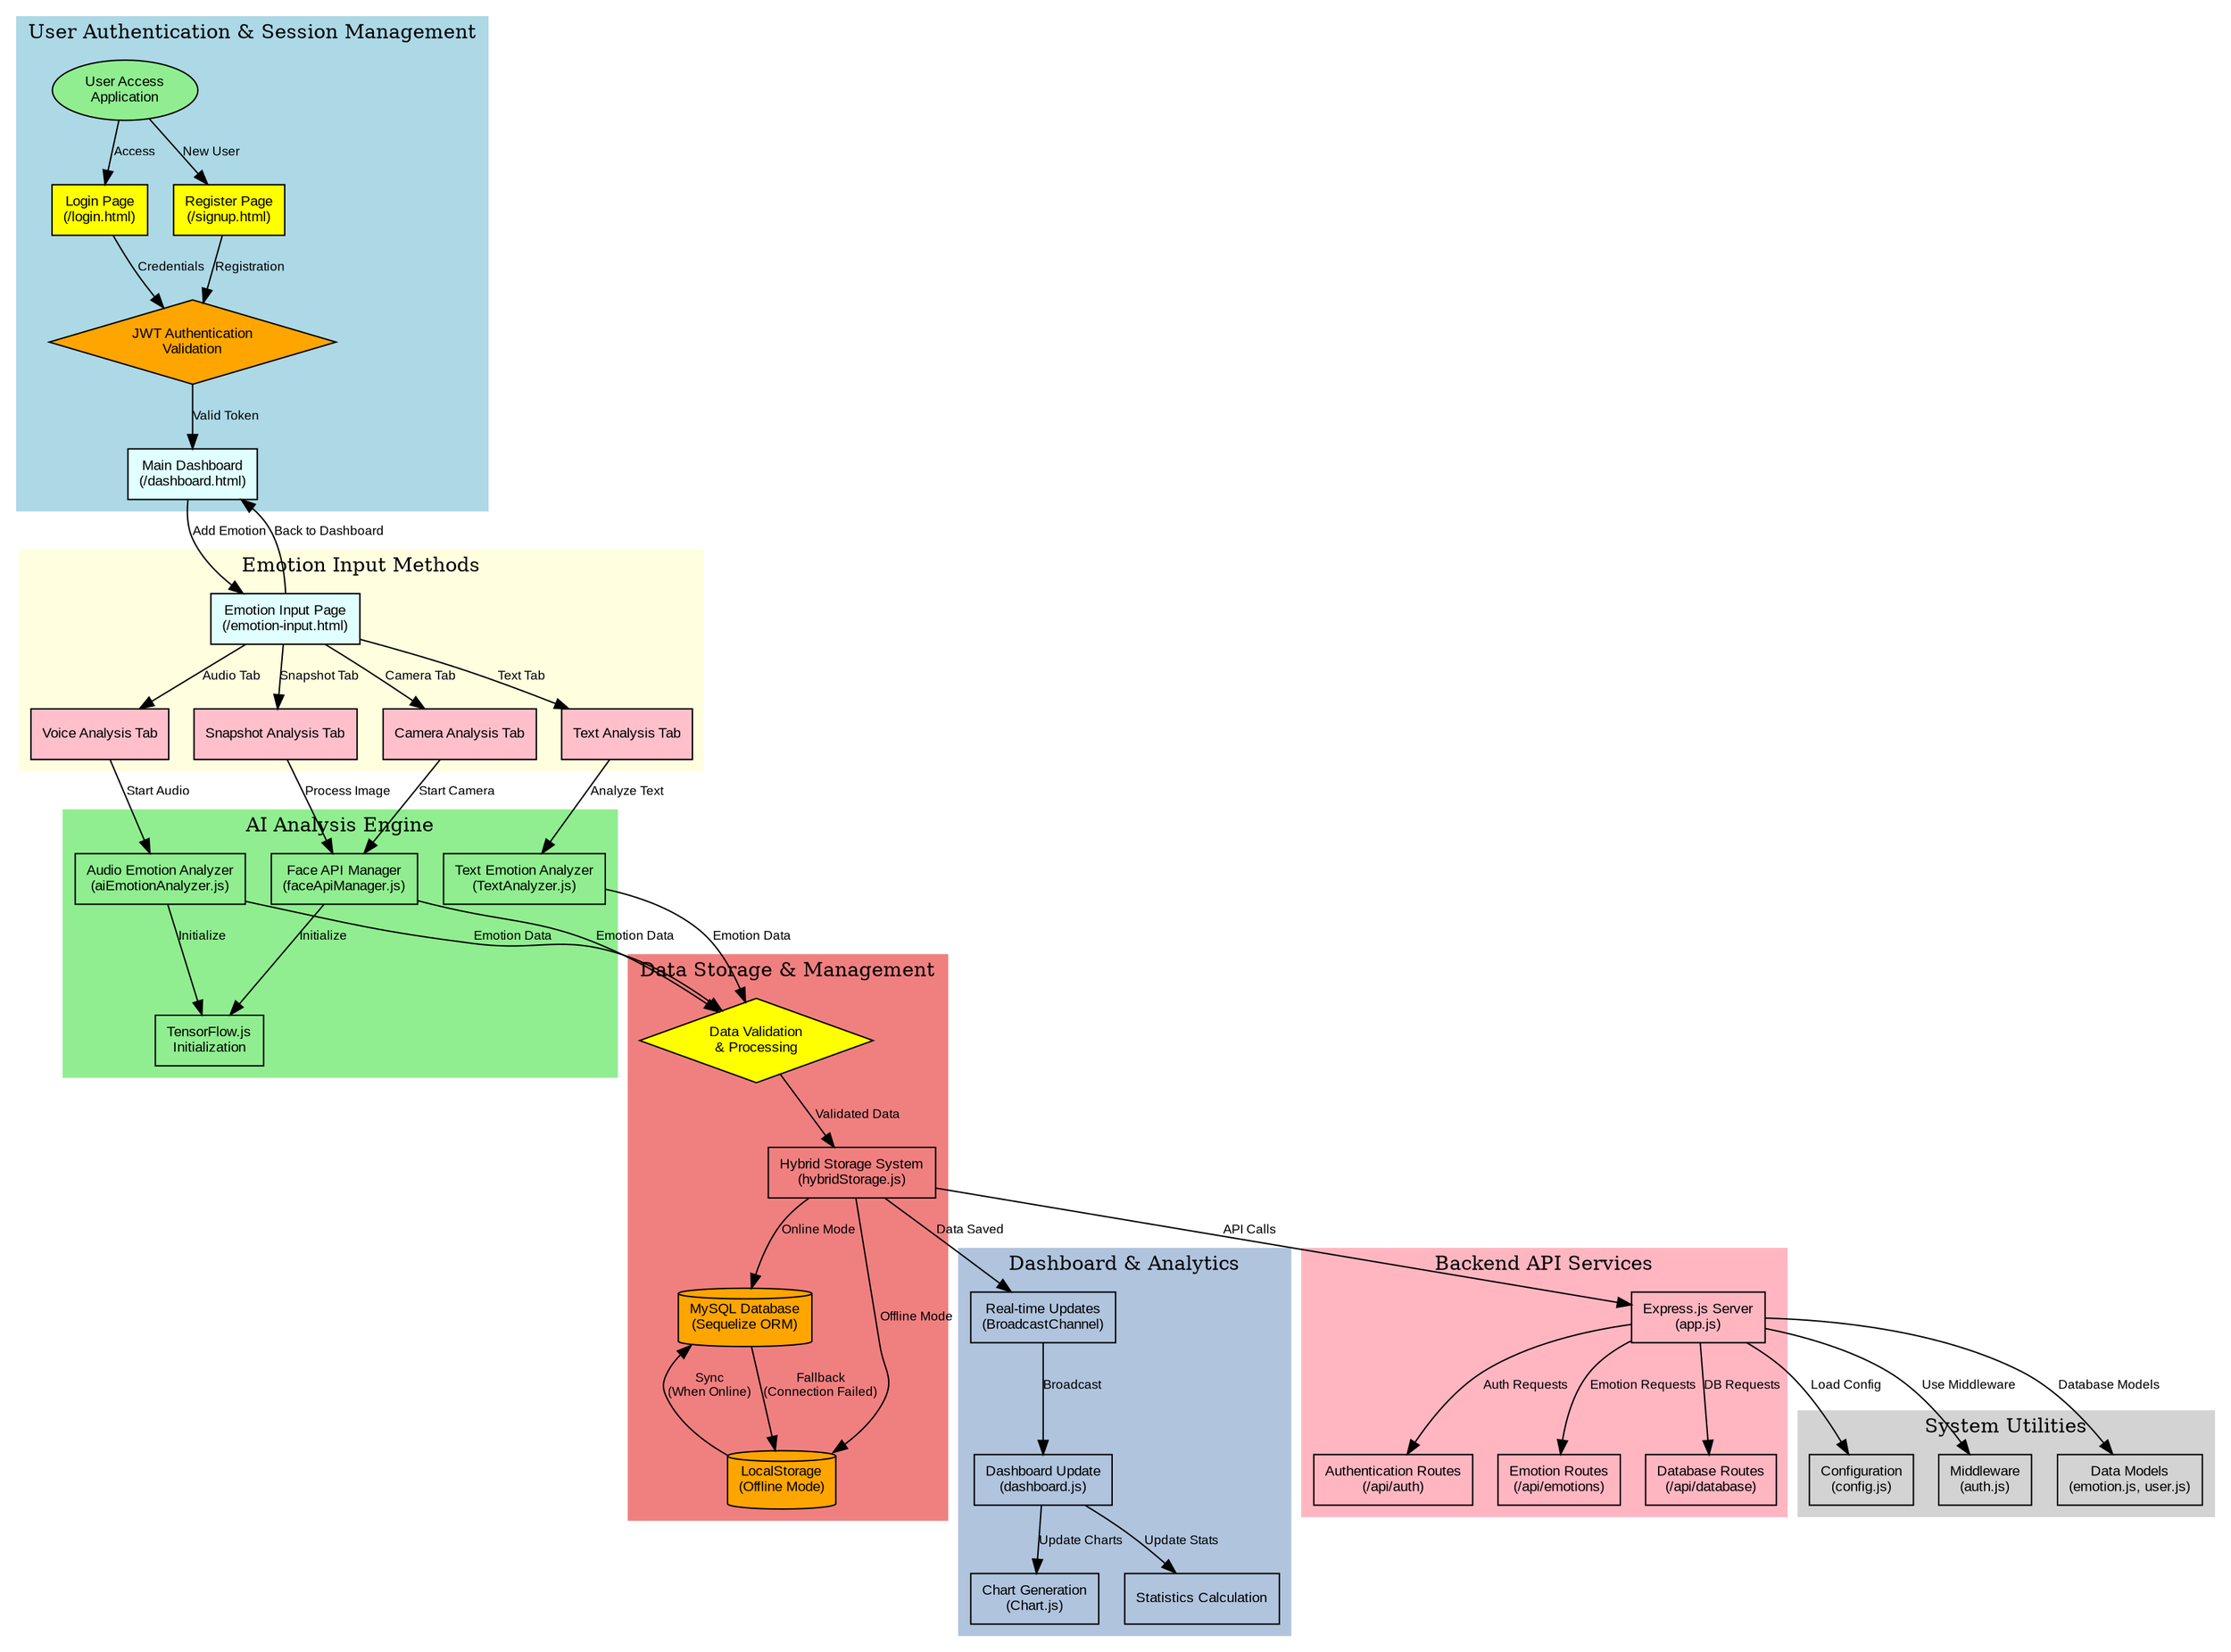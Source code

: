 digraph TeamPulseWorkflow {
    // Graph settings
    rankdir=TB;
    node [shape=box, style=filled, fontname="Arial", fontsize=10];
    edge [fontname="Arial", fontsize=9];
    
    // Color scheme
    subgraph cluster_0 {
        label="User Authentication & Session Management";
        style=filled;
        color=lightblue;
        
        start [label="User Access\nApplication", shape=oval, fillcolor=lightgreen];
        login [label="Login Page\n(/login.html)", fillcolor=yellow];
        register [label="Register Page\n(/signup.html)", fillcolor=yellow];
        auth_check [label="JWT Authentication\nValidation", fillcolor=orange];
        dashboard_main [label="Main Dashboard\n(/dashboard.html)", fillcolor=lightcyan];
    }
    
    subgraph cluster_1 {
        label="Emotion Input Methods";
        style=filled;
        color=lightyellow;
        
        emotion_input [label="Emotion Input Page\n(/emotion-input.html)", fillcolor=lightcyan];
        camera_tab [label="Camera Analysis Tab", fillcolor=pink];
        audio_tab [label="Voice Analysis Tab", fillcolor=pink];
        text_tab [label="Text Analysis Tab", fillcolor=pink];
        snapshot_tab [label="Snapshot Analysis Tab", fillcolor=pink];
    }
    
    subgraph cluster_2 {
        label="AI Analysis Engine";
        style=filled;
        color=lightgreen;
        
        face_api [label="Face API Manager\n(faceApiManager.js)", fillcolor=lightgreen];
        audio_analyzer [label="Audio Emotion Analyzer\n(aiEmotionAnalyzer.js)", fillcolor=lightgreen];
        text_analyzer [label="Text Emotion Analyzer\n(TextAnalyzer.js)", fillcolor=lightgreen];
        tensorflow_init [label="TensorFlow.js\nInitialization", fillcolor=lightgreen];
    }
    
    subgraph cluster_3 {
        label="Data Storage & Management";
        style=filled;
        color=lightcoral;
        
        hybrid_storage [label="Hybrid Storage System\n(hybridStorage.js)", fillcolor=lightcoral];
        database_storage [label="MySQL Database\n(Sequelize ORM)", fillcolor=orange];
        local_storage [label="LocalStorage\n(Offline Mode)", fillcolor=orange];
        data_validation [label="Data Validation\n& Processing", fillcolor=yellow];
    }
    
    subgraph cluster_4 {
        label="Dashboard & Analytics";
        style=filled;
        color=lightsteelblue;
        
        dashboard_update [label="Dashboard Update\n(dashboard.js)", fillcolor=lightsteelblue];
        charts [label="Chart Generation\n(Chart.js)", fillcolor=lightsteelblue];
        statistics [label="Statistics Calculation", fillcolor=lightsteelblue];
        real_time_update [label="Real-time Updates\n(BroadcastChannel)", fillcolor=lightsteelblue];
    }
    
    subgraph cluster_5 {
        label="Backend API Services";
        style=filled;
        color=lightpink;
        
        express_server [label="Express.js Server\n(app.js)", fillcolor=lightpink];
        auth_routes [label="Authentication Routes\n(/api/auth)", fillcolor=lightpink];
        emotion_routes [label="Emotion Routes\n(/api/emotions)", fillcolor=lightpink];
        database_routes [label="Database Routes\n(/api/database)", fillcolor=lightpink];
    }
    
    // User flow connections
    start -> login [label="Access"];
    start -> register [label="New User"];
    login -> auth_check [label="Credentials"];
    register -> auth_check [label="Registration"];
    auth_check -> dashboard_main [label="Valid Token"];
    
    // Navigation to emotion input
    dashboard_main -> emotion_input [label="Add Emotion"];
    
    // Emotion input tabs
    emotion_input -> camera_tab [label="Camera Tab"];
    emotion_input -> audio_tab [label="Audio Tab"];
    emotion_input -> text_tab [label="Text Tab"];
    emotion_input -> snapshot_tab [label="Snapshot Tab"];
    
    // AI Analysis connections
    camera_tab -> face_api [label="Start Camera"];
    audio_tab -> audio_analyzer [label="Start Audio"];
    text_tab -> text_analyzer [label="Analyze Text"];
    snapshot_tab -> face_api [label="Process Image"];
    
    // TensorFlow initialization
    face_api -> tensorflow_init [label="Initialize"];
    audio_analyzer -> tensorflow_init [label="Initialize"];
    
    // Data storage flow
    face_api -> data_validation [label="Emotion Data"];
    audio_analyzer -> data_validation [label="Emotion Data"];
    text_analyzer -> data_validation [label="Emotion Data"];
    
    data_validation -> hybrid_storage [label="Validated Data"];
    hybrid_storage -> database_storage [label="Online Mode"];
    hybrid_storage -> local_storage [label="Offline Mode"];
    
    // Backend API connections
    hybrid_storage -> express_server [label="API Calls"];
    express_server -> auth_routes [label="Auth Requests"];
    express_server -> emotion_routes [label="Emotion Requests"];
    express_server -> database_routes [label="DB Requests"];
    
    // Dashboard updates
    hybrid_storage -> real_time_update [label="Data Saved"];
    real_time_update -> dashboard_update [label="Broadcast"];
    dashboard_update -> charts [label="Update Charts"];
    dashboard_update -> statistics [label="Update Stats"];
    
    // Return to dashboard
    emotion_input -> dashboard_main [label="Back to Dashboard"];
    
    // Error handling and fallbacks
    database_storage -> local_storage [label="Fallback\n(Connection Failed)"];
    local_storage -> database_storage [label="Sync\n(When Online)"];
    
    // Additional system components
    subgraph cluster_6 {
        label="System Utilities";
        style=filled;
        color=lightgray;
        
        config [label="Configuration\n(config.js)", fillcolor=lightgray];
        middleware [label="Middleware\n(auth.js)", fillcolor=lightgray];
        models [label="Data Models\n(emotion.js, user.js)", fillcolor=lightgray];
    }
    
    express_server -> config [label="Load Config"];
    express_server -> middleware [label="Use Middleware"];
    express_server -> models [label="Database Models"];
    
    // Styling for different types of nodes
    start [shape=oval, fillcolor=lightgreen];
    login [shape=box, fillcolor=yellow];
    register [shape=box, fillcolor=yellow];
    auth_check [shape=diamond, fillcolor=orange];
    dashboard_main [shape=box, fillcolor=lightcyan];
    emotion_input [shape=box, fillcolor=lightcyan];
    
    // AI components
    face_api [shape=box, fillcolor=lightgreen];
    audio_analyzer [shape=box, fillcolor=lightgreen];
    text_analyzer [shape=box, fillcolor=lightgreen];
    tensorflow_init [shape=box, fillcolor=lightgreen];
    
    // Storage components
    hybrid_storage [shape=box, fillcolor=lightcoral];
    database_storage [shape=cylinder, fillcolor=orange];
    local_storage [shape=cylinder, fillcolor=orange];
    data_validation [shape=diamond, fillcolor=yellow];
    
    // Dashboard components
    dashboard_update [shape=box, fillcolor=lightsteelblue];
    charts [shape=box, fillcolor=lightsteelblue];
    statistics [shape=box, fillcolor=lightsteelblue];
    real_time_update [shape=box, fillcolor=lightsteelblue];
    
    // Backend components
    express_server [shape=box, fillcolor=lightpink];
    auth_routes [shape=box, fillcolor=lightpink];
    emotion_routes [shape=box, fillcolor=lightpink];
    database_routes [shape=box, fillcolor=lightpink];
    
    // Utility components
    config [shape=box, fillcolor=lightgray];
    middleware [shape=box, fillcolor=lightgray];
    models [shape=box, fillcolor=lightgray];
} 